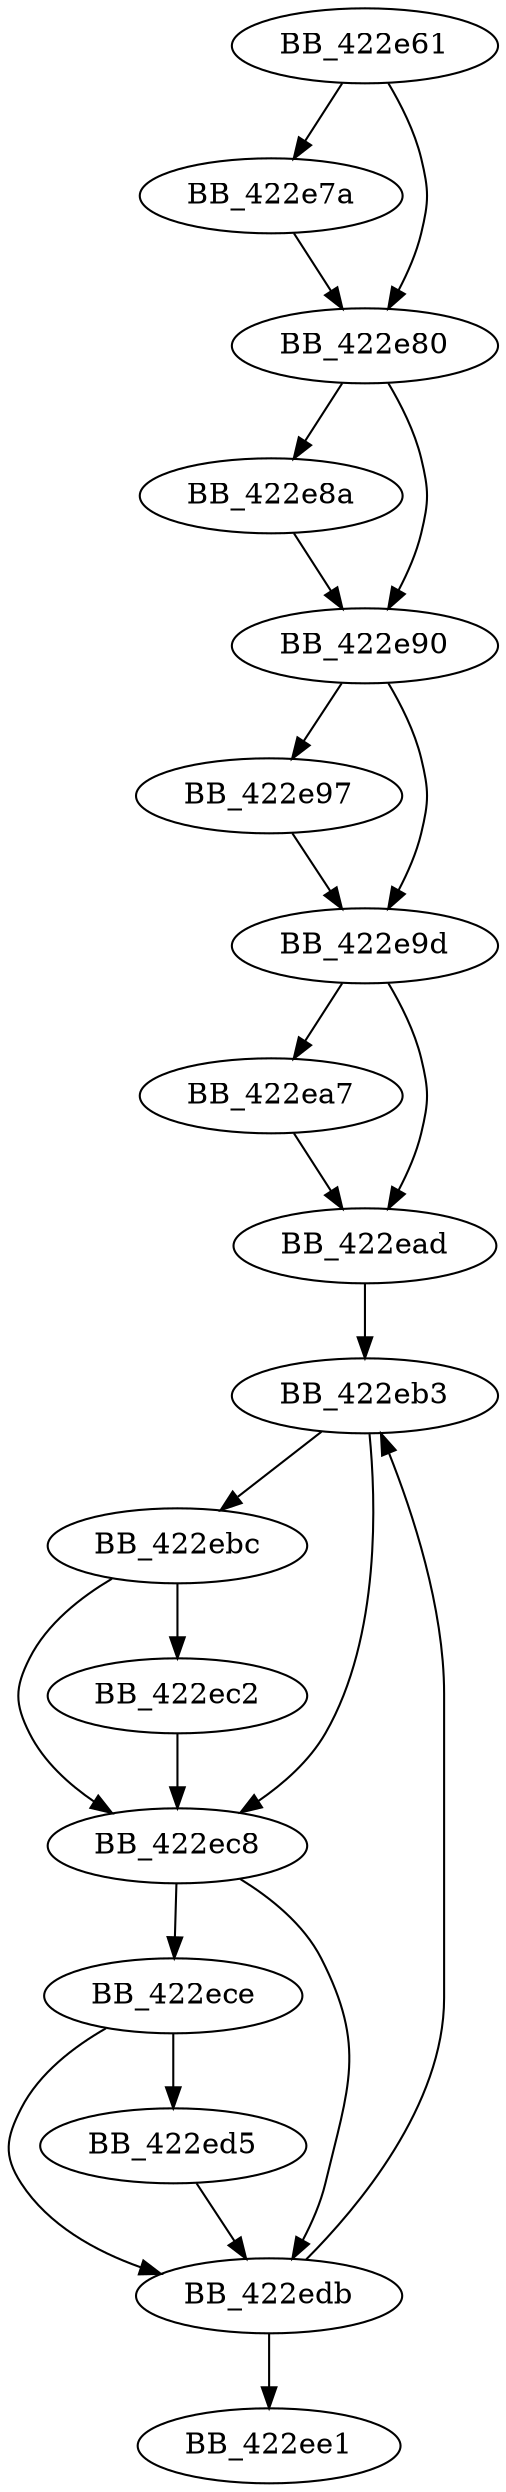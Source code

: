 DiGraph ___addlocaleref{
BB_422e61->BB_422e7a
BB_422e61->BB_422e80
BB_422e7a->BB_422e80
BB_422e80->BB_422e8a
BB_422e80->BB_422e90
BB_422e8a->BB_422e90
BB_422e90->BB_422e97
BB_422e90->BB_422e9d
BB_422e97->BB_422e9d
BB_422e9d->BB_422ea7
BB_422e9d->BB_422ead
BB_422ea7->BB_422ead
BB_422ead->BB_422eb3
BB_422eb3->BB_422ebc
BB_422eb3->BB_422ec8
BB_422ebc->BB_422ec2
BB_422ebc->BB_422ec8
BB_422ec2->BB_422ec8
BB_422ec8->BB_422ece
BB_422ec8->BB_422edb
BB_422ece->BB_422ed5
BB_422ece->BB_422edb
BB_422ed5->BB_422edb
BB_422edb->BB_422eb3
BB_422edb->BB_422ee1
}
